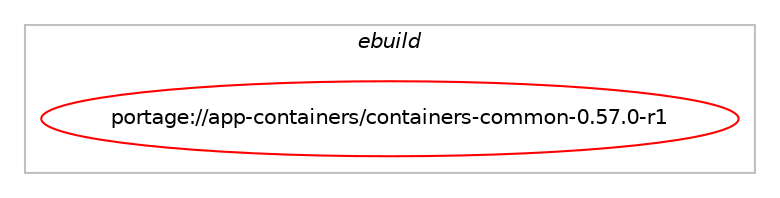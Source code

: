 digraph prolog {

# *************
# Graph options
# *************

newrank=true;
concentrate=true;
compound=true;
graph [rankdir=LR,fontname=Helvetica,fontsize=10,ranksep=1.5];#, ranksep=2.5, nodesep=0.2];
edge  [arrowhead=vee];
node  [fontname=Helvetica,fontsize=10];

# **********
# The ebuild
# **********

subgraph cluster_leftcol {
color=gray;
label=<<i>ebuild</i>>;
id [label="portage://app-containers/containers-common-0.57.0-r1", color=red, width=4, href="../app-containers/containers-common-0.57.0-r1.svg"];
}

# ****************
# The dependencies
# ****************

subgraph cluster_midcol {
color=gray;
label=<<i>dependencies</i>>;
subgraph cluster_compile {
fillcolor="#eeeeee";
style=filled;
label=<<i>compile</i>>;
}
subgraph cluster_compileandrun {
fillcolor="#eeeeee";
style=filled;
label=<<i>compile and run</i>>;
}
subgraph cluster_run {
fillcolor="#eeeeee";
style=filled;
label=<<i>run</i>>;
# *** BEGIN UNKNOWN DEPENDENCY TYPE (TODO) ***
# id -> equal(any_of_group([all_of_group([package_dependency(portage://app-containers/containers-common-0.57.0-r1,run,no,app-containers,netavark,greaterequal,[1.6.0,,,1.6.0],[],[]),package_dependency(portage://app-containers/containers-common-0.57.0-r1,run,no,app-containers,aardvark-dns,greaterequal,[1.6.0,,,1.6.0],[],[])]),package_dependency(portage://app-containers/containers-common-0.57.0-r1,run,no,app-containers,cni-plugins,greaterequal,[0.9.1,,,0.9.1],[],[])]))
# *** END UNKNOWN DEPENDENCY TYPE (TODO) ***

# *** BEGIN UNKNOWN DEPENDENCY TYPE (TODO) ***
# id -> equal(any_of_group([package_dependency(portage://app-containers/containers-common-0.57.0-r1,run,no,app-containers,crun,none,[,,],[],[]),package_dependency(portage://app-containers/containers-common-0.57.0-r1,run,no,app-containers,runc,none,[,,],[],[])]))
# *** END UNKNOWN DEPENDENCY TYPE (TODO) ***

# *** BEGIN UNKNOWN DEPENDENCY TYPE (TODO) ***
# id -> equal(package_dependency(portage://app-containers/containers-common-0.57.0-r1,run,no,app-containers,containers-image,greaterequal,[5.29.2,,,5.29.2],[],[]))
# *** END UNKNOWN DEPENDENCY TYPE (TODO) ***

# *** BEGIN UNKNOWN DEPENDENCY TYPE (TODO) ***
# id -> equal(package_dependency(portage://app-containers/containers-common-0.57.0-r1,run,no,app-containers,containers-shortnames,none,[,,],[],[]))
# *** END UNKNOWN DEPENDENCY TYPE (TODO) ***

# *** BEGIN UNKNOWN DEPENDENCY TYPE (TODO) ***
# id -> equal(package_dependency(portage://app-containers/containers-common-0.57.0-r1,run,no,app-containers,containers-storage,none,[,,],[],[]))
# *** END UNKNOWN DEPENDENCY TYPE (TODO) ***

# *** BEGIN UNKNOWN DEPENDENCY TYPE (TODO) ***
# id -> equal(package_dependency(portage://app-containers/containers-common-0.57.0-r1,run,no,net-firewall,iptables,none,[,,],[],[use(enable(nftables),none)]))
# *** END UNKNOWN DEPENDENCY TYPE (TODO) ***

# *** BEGIN UNKNOWN DEPENDENCY TYPE (TODO) ***
# id -> equal(package_dependency(portage://app-containers/containers-common-0.57.0-r1,run,no,net-firewall,nftables,none,[,,],[],[]))
# *** END UNKNOWN DEPENDENCY TYPE (TODO) ***

# *** BEGIN UNKNOWN DEPENDENCY TYPE (TODO) ***
# id -> equal(package_dependency(portage://app-containers/containers-common-0.57.0-r1,run,weak,app-containers,podman,smaller,[4.5.0,,-r1,4.5.0-r1],[],[]))
# *** END UNKNOWN DEPENDENCY TYPE (TODO) ***

}
}

# **************
# The candidates
# **************

subgraph cluster_choices {
rank=same;
color=gray;
label=<<i>candidates</i>>;

}

}
